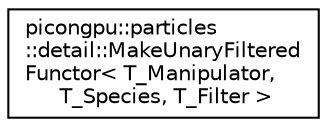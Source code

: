 digraph "Graphical Class Hierarchy"
{
 // LATEX_PDF_SIZE
  edge [fontname="Helvetica",fontsize="10",labelfontname="Helvetica",labelfontsize="10"];
  node [fontname="Helvetica",fontsize="10",shape=record];
  rankdir="LR";
  Node0 [label="picongpu::particles\l::detail::MakeUnaryFiltered\lFunctor\< T_Manipulator,\l T_Species, T_Filter \>",height=0.2,width=0.4,color="black", fillcolor="white", style="filled",URL="$structpicongpu_1_1particles_1_1detail_1_1_make_unary_filtered_functor.html",tooltip="Operator to create a filtered functor."];
}
